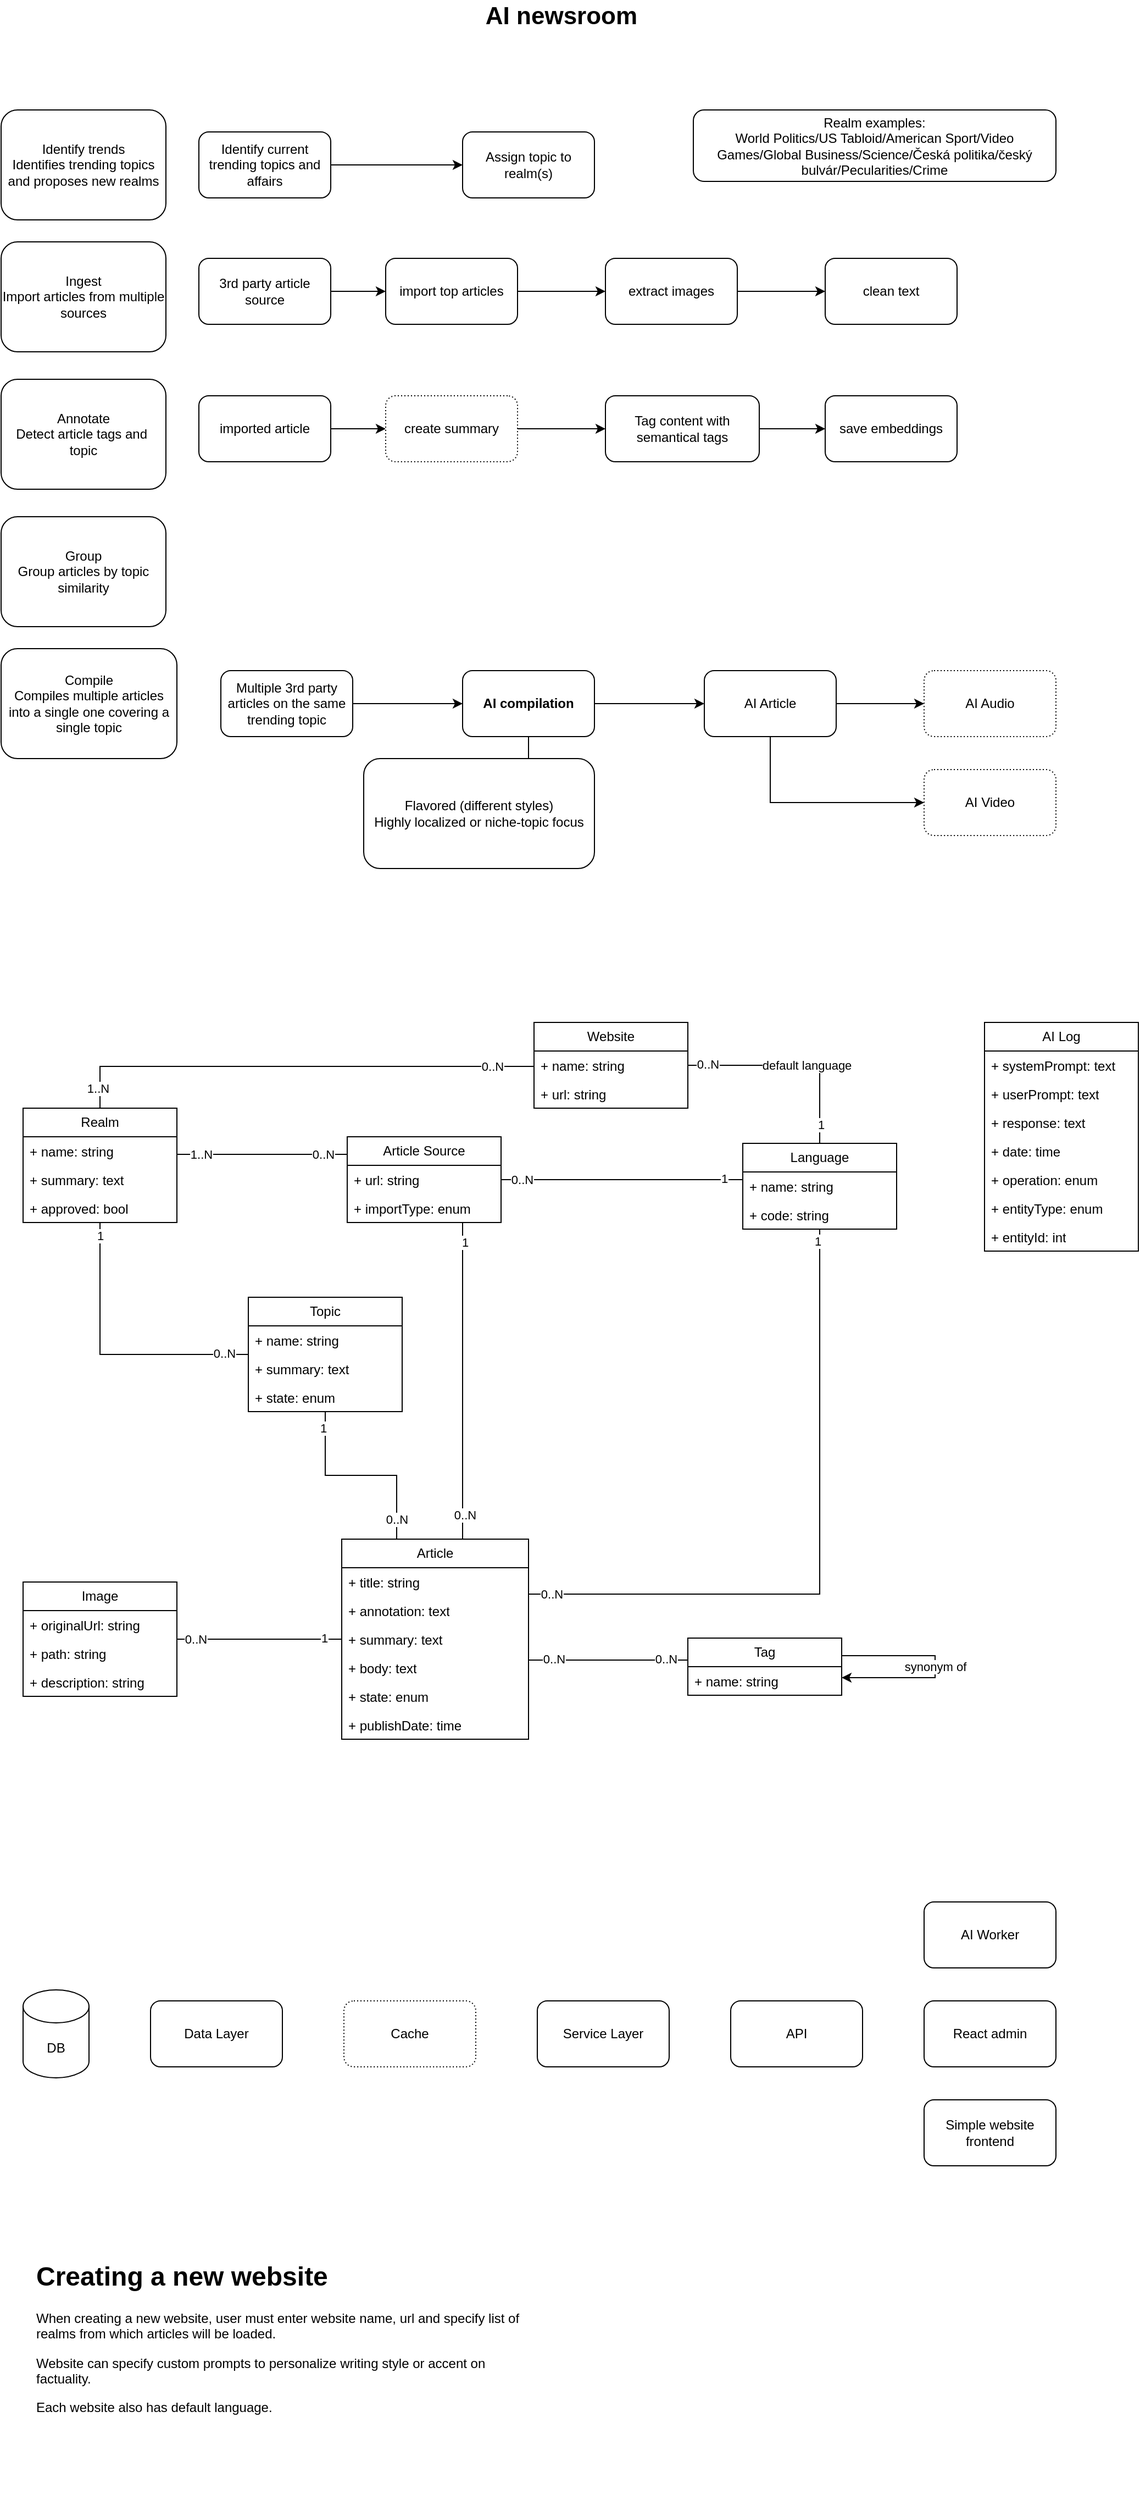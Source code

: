 <mxfile version="28.0.6">
  <diagram name="Page-1" id="2f0_UIn1QX5p4JlgjNAr">
    <mxGraphModel dx="1068" dy="619" grid="1" gridSize="10" guides="1" tooltips="1" connect="1" arrows="1" fold="1" page="1" pageScale="1" pageWidth="1100" pageHeight="850" math="0" shadow="0">
      <root>
        <mxCell id="0" />
        <mxCell id="1" parent="0" />
        <mxCell id="9vFJiuCCPZ5ZFo6hukGw-6" value="" style="edgeStyle=orthogonalEdgeStyle;rounded=0;orthogonalLoop=1;jettySize=auto;html=1;" parent="1" source="_1Ch5Hdbkco9YCcDuAIu-21" target="9vFJiuCCPZ5ZFo6hukGw-5" edge="1">
          <mxGeometry relative="1" as="geometry">
            <mxPoint x="360" y="670" as="sourcePoint" />
          </mxGeometry>
        </mxCell>
        <mxCell id="9vFJiuCCPZ5ZFo6hukGw-8" value="" style="edgeStyle=orthogonalEdgeStyle;rounded=0;orthogonalLoop=1;jettySize=auto;html=1;" parent="1" source="9vFJiuCCPZ5ZFo6hukGw-5" target="9vFJiuCCPZ5ZFo6hukGw-7" edge="1">
          <mxGeometry relative="1" as="geometry" />
        </mxCell>
        <mxCell id="jjYnuseNqR3K3UAZzciC-93" value="" style="edgeStyle=orthogonalEdgeStyle;rounded=0;orthogonalLoop=1;jettySize=auto;html=1;endArrow=none;endFill=0;" parent="1" source="9vFJiuCCPZ5ZFo6hukGw-5" target="jjYnuseNqR3K3UAZzciC-92" edge="1">
          <mxGeometry relative="1" as="geometry" />
        </mxCell>
        <mxCell id="9vFJiuCCPZ5ZFo6hukGw-5" value="AI compilation" style="whiteSpace=wrap;html=1;rounded=1;fontStyle=1" parent="1" vertex="1">
          <mxGeometry x="460" y="640" width="120" height="60" as="geometry" />
        </mxCell>
        <mxCell id="_1Ch5Hdbkco9YCcDuAIu-29" value="" style="edgeStyle=orthogonalEdgeStyle;rounded=0;orthogonalLoop=1;jettySize=auto;html=1;" parent="1" source="9vFJiuCCPZ5ZFo6hukGw-7" target="_1Ch5Hdbkco9YCcDuAIu-28" edge="1">
          <mxGeometry relative="1" as="geometry" />
        </mxCell>
        <mxCell id="jjYnuseNqR3K3UAZzciC-74" style="edgeStyle=orthogonalEdgeStyle;rounded=0;orthogonalLoop=1;jettySize=auto;html=1;" parent="1" source="9vFJiuCCPZ5ZFo6hukGw-7" target="jjYnuseNqR3K3UAZzciC-73" edge="1">
          <mxGeometry relative="1" as="geometry">
            <Array as="points">
              <mxPoint x="740" y="760" />
            </Array>
          </mxGeometry>
        </mxCell>
        <mxCell id="9vFJiuCCPZ5ZFo6hukGw-7" value="AI Article" style="whiteSpace=wrap;html=1;rounded=1;" parent="1" vertex="1">
          <mxGeometry x="680" y="640" width="120" height="60" as="geometry" />
        </mxCell>
        <mxCell id="_1Ch5Hdbkco9YCcDuAIu-2" value="" style="edgeStyle=orthogonalEdgeStyle;rounded=0;orthogonalLoop=1;jettySize=auto;html=1;" parent="1" source="fIE31c6hWo1CscnfOw33-9" target="_1Ch5Hdbkco9YCcDuAIu-1" edge="1">
          <mxGeometry relative="1" as="geometry" />
        </mxCell>
        <mxCell id="fIE31c6hWo1CscnfOw33-9" value="Identify current trending topics and affairs" style="rounded=1;whiteSpace=wrap;html=1;" parent="1" vertex="1">
          <mxGeometry x="220" y="150" width="120" height="60" as="geometry" />
        </mxCell>
        <mxCell id="_1Ch5Hdbkco9YCcDuAIu-1" value="Assign topic to realm(s)" style="rounded=1;whiteSpace=wrap;html=1;" parent="1" vertex="1">
          <mxGeometry x="460" y="150" width="120" height="60" as="geometry" />
        </mxCell>
        <mxCell id="_1Ch5Hdbkco9YCcDuAIu-3" value="Identify trends&lt;div&gt;Identifies trending topics and proposes new realms&lt;/div&gt;" style="rounded=1;whiteSpace=wrap;html=1;" parent="1" vertex="1">
          <mxGeometry x="40" y="130" width="150" height="100" as="geometry" />
        </mxCell>
        <mxCell id="_1Ch5Hdbkco9YCcDuAIu-9" value="Compile&lt;div&gt;Compiles multiple articles into a single one covering a single topic&lt;/div&gt;" style="rounded=1;whiteSpace=wrap;html=1;" parent="1" vertex="1">
          <mxGeometry x="40" y="620" width="160" height="100" as="geometry" />
        </mxCell>
        <mxCell id="_1Ch5Hdbkco9YCcDuAIu-10" value="Ingest&lt;br&gt;&lt;div&gt;Import articles from multiple sources&lt;/div&gt;" style="rounded=1;whiteSpace=wrap;html=1;" parent="1" vertex="1">
          <mxGeometry x="40" y="250" width="150" height="100" as="geometry" />
        </mxCell>
        <mxCell id="_1Ch5Hdbkco9YCcDuAIu-23" value="" style="edgeStyle=orthogonalEdgeStyle;rounded=0;orthogonalLoop=1;jettySize=auto;html=1;" parent="1" source="_1Ch5Hdbkco9YCcDuAIu-13" target="_1Ch5Hdbkco9YCcDuAIu-22" edge="1">
          <mxGeometry relative="1" as="geometry" />
        </mxCell>
        <mxCell id="_1Ch5Hdbkco9YCcDuAIu-13" value="3rd party article source" style="rounded=1;whiteSpace=wrap;html=1;flipH=1;" parent="1" vertex="1">
          <mxGeometry x="220" y="265" width="120" height="60" as="geometry" />
        </mxCell>
        <mxCell id="_1Ch5Hdbkco9YCcDuAIu-20" value="&lt;div&gt;Realm examples:&lt;/div&gt;World Politics/US Tabloid/American Sport/Video Games/Global Business/Science/Česká politika/český bulvár/Pecularities/Crime" style="rounded=1;whiteSpace=wrap;html=1;" parent="1" vertex="1">
          <mxGeometry x="670" y="130" width="330" height="65" as="geometry" />
        </mxCell>
        <mxCell id="_1Ch5Hdbkco9YCcDuAIu-21" value="Multiple 3rd party articles on the same trending topic" style="rounded=1;whiteSpace=wrap;html=1;" parent="1" vertex="1">
          <mxGeometry x="240" y="640" width="120" height="60" as="geometry" />
        </mxCell>
        <mxCell id="jjYnuseNqR3K3UAZzciC-83" value="" style="edgeStyle=orthogonalEdgeStyle;rounded=0;orthogonalLoop=1;jettySize=auto;html=1;" parent="1" source="_1Ch5Hdbkco9YCcDuAIu-22" target="jjYnuseNqR3K3UAZzciC-82" edge="1">
          <mxGeometry relative="1" as="geometry" />
        </mxCell>
        <mxCell id="_1Ch5Hdbkco9YCcDuAIu-22" value="import top articles" style="rounded=1;whiteSpace=wrap;html=1;flipH=1;" parent="1" vertex="1">
          <mxGeometry x="390" y="265" width="120" height="60" as="geometry" />
        </mxCell>
        <mxCell id="_1Ch5Hdbkco9YCcDuAIu-28" value="AI Audio" style="whiteSpace=wrap;html=1;rounded=1;dashed=1;dashPattern=1 2;" parent="1" vertex="1">
          <mxGeometry x="880" y="640" width="120" height="60" as="geometry" />
        </mxCell>
        <mxCell id="s1_NxwoBrpegGPB-QbzP-15" value="AI newsroom" style="text;html=1;align=center;verticalAlign=middle;whiteSpace=wrap;rounded=0;fontFamily=Helvetica;fontSize=22;fontColor=default;labelBackgroundColor=default;fontStyle=1" parent="1" vertex="1">
          <mxGeometry x="380" y="30" width="340" height="30" as="geometry" />
        </mxCell>
        <mxCell id="ciIE_CoD7rSya75Oq5se-2" style="edgeStyle=orthogonalEdgeStyle;rounded=0;orthogonalLoop=1;jettySize=auto;html=1;" edge="1" parent="1" source="s1_NxwoBrpegGPB-QbzP-16" target="jjYnuseNqR3K3UAZzciC-59">
          <mxGeometry relative="1" as="geometry" />
        </mxCell>
        <mxCell id="s1_NxwoBrpegGPB-QbzP-16" value="&lt;div&gt;Tag content with semantical tags&lt;/div&gt;" style="rounded=1;whiteSpace=wrap;html=1;" parent="1" vertex="1">
          <mxGeometry x="590" y="390" width="140" height="60" as="geometry" />
        </mxCell>
        <mxCell id="s2s7f9IMEK1w8N7TYZo1-18" style="edgeStyle=orthogonalEdgeStyle;shape=connector;rounded=0;orthogonalLoop=1;jettySize=auto;html=1;strokeColor=default;align=center;verticalAlign=middle;fontFamily=Helvetica;fontSize=11;fontColor=default;labelBackgroundColor=default;endArrow=none;endFill=0;" parent="1" source="jjYnuseNqR3K3UAZzciC-6" target="jjYnuseNqR3K3UAZzciC-22" edge="1">
          <mxGeometry relative="1" as="geometry" />
        </mxCell>
        <mxCell id="s2s7f9IMEK1w8N7TYZo1-20" value="0..N" style="edgeLabel;html=1;align=center;verticalAlign=middle;resizable=0;points=[];fontFamily=Helvetica;fontSize=11;fontColor=default;labelBackgroundColor=default;" parent="s2s7f9IMEK1w8N7TYZo1-18" vertex="1" connectable="0">
          <mxGeometry x="-0.828" y="-1" relative="1" as="geometry">
            <mxPoint as="offset" />
          </mxGeometry>
        </mxCell>
        <mxCell id="s2s7f9IMEK1w8N7TYZo1-23" value="1" style="edgeLabel;html=1;align=center;verticalAlign=middle;resizable=0;points=[];fontFamily=Helvetica;fontSize=11;fontColor=default;labelBackgroundColor=default;" parent="s2s7f9IMEK1w8N7TYZo1-18" vertex="1" connectable="0">
          <mxGeometry x="0.906" relative="1" as="geometry">
            <mxPoint as="offset" />
          </mxGeometry>
        </mxCell>
        <mxCell id="jjYnuseNqR3K3UAZzciC-6" value="Topic" style="swimlane;fontStyle=0;childLayout=stackLayout;horizontal=1;startSize=26;fillColor=none;horizontalStack=0;resizeParent=1;resizeParentMax=0;resizeLast=0;collapsible=1;marginBottom=0;whiteSpace=wrap;html=1;" parent="1" vertex="1">
          <mxGeometry x="265" y="1210" width="140" height="104" as="geometry" />
        </mxCell>
        <mxCell id="jjYnuseNqR3K3UAZzciC-7" value="+ name: string" style="text;strokeColor=none;fillColor=none;align=left;verticalAlign=top;spacingLeft=4;spacingRight=4;overflow=hidden;rotatable=0;points=[[0,0.5],[1,0.5]];portConstraint=eastwest;whiteSpace=wrap;html=1;" parent="jjYnuseNqR3K3UAZzciC-6" vertex="1">
          <mxGeometry y="26" width="140" height="26" as="geometry" />
        </mxCell>
        <mxCell id="jjYnuseNqR3K3UAZzciC-8" value="+ summary: text" style="text;strokeColor=none;fillColor=none;align=left;verticalAlign=top;spacingLeft=4;spacingRight=4;overflow=hidden;rotatable=0;points=[[0,0.5],[1,0.5]];portConstraint=eastwest;whiteSpace=wrap;html=1;" parent="jjYnuseNqR3K3UAZzciC-6" vertex="1">
          <mxGeometry y="52" width="140" height="26" as="geometry" />
        </mxCell>
        <mxCell id="jjYnuseNqR3K3UAZzciC-68" value="+ state: enum" style="text;strokeColor=none;fillColor=none;align=left;verticalAlign=top;spacingLeft=4;spacingRight=4;overflow=hidden;rotatable=0;points=[[0,0.5],[1,0.5]];portConstraint=eastwest;whiteSpace=wrap;html=1;" parent="jjYnuseNqR3K3UAZzciC-6" vertex="1">
          <mxGeometry y="78" width="140" height="26" as="geometry" />
        </mxCell>
        <mxCell id="jjYnuseNqR3K3UAZzciC-43" style="edgeStyle=orthogonalEdgeStyle;rounded=0;orthogonalLoop=1;jettySize=auto;html=1;endArrow=none;endFill=0;" parent="1" source="jjYnuseNqR3K3UAZzciC-10" target="jjYnuseNqR3K3UAZzciC-22" edge="1">
          <mxGeometry relative="1" as="geometry">
            <mxPoint x="487" y="1180" as="sourcePoint" />
            <mxPoint x="282" y="1185" as="targetPoint" />
            <Array as="points">
              <mxPoint x="255" y="1080" />
              <mxPoint x="255" y="1080" />
            </Array>
          </mxGeometry>
        </mxCell>
        <mxCell id="jjYnuseNqR3K3UAZzciC-44" value="1..N" style="edgeLabel;html=1;align=center;verticalAlign=middle;resizable=0;points=[];" parent="jjYnuseNqR3K3UAZzciC-43" vertex="1" connectable="0">
          <mxGeometry x="0.719" y="1" relative="1" as="geometry">
            <mxPoint y="-1" as="offset" />
          </mxGeometry>
        </mxCell>
        <mxCell id="s2s7f9IMEK1w8N7TYZo1-14" value="0..N" style="edgeLabel;html=1;align=center;verticalAlign=middle;resizable=0;points=[];fontFamily=Helvetica;fontSize=11;fontColor=default;labelBackgroundColor=default;" parent="jjYnuseNqR3K3UAZzciC-43" vertex="1" connectable="0">
          <mxGeometry x="-0.716" relative="1" as="geometry">
            <mxPoint as="offset" />
          </mxGeometry>
        </mxCell>
        <mxCell id="s2s7f9IMEK1w8N7TYZo1-25" style="edgeStyle=orthogonalEdgeStyle;shape=connector;rounded=0;orthogonalLoop=1;jettySize=auto;html=1;strokeColor=default;align=center;verticalAlign=middle;fontFamily=Helvetica;fontSize=11;fontColor=default;labelBackgroundColor=default;endArrow=none;endFill=0;" parent="1" source="jjYnuseNqR3K3UAZzciC-10" target="jjYnuseNqR3K3UAZzciC-14" edge="1">
          <mxGeometry relative="1" as="geometry">
            <Array as="points">
              <mxPoint x="675" y="1103" />
              <mxPoint x="675" y="1103" />
            </Array>
          </mxGeometry>
        </mxCell>
        <mxCell id="s2s7f9IMEK1w8N7TYZo1-26" value="0..N" style="edgeLabel;html=1;align=center;verticalAlign=middle;resizable=0;points=[];fontFamily=Helvetica;fontSize=11;fontColor=default;labelBackgroundColor=default;" parent="s2s7f9IMEK1w8N7TYZo1-25" vertex="1" connectable="0">
          <mxGeometry x="-0.832" relative="1" as="geometry">
            <mxPoint as="offset" />
          </mxGeometry>
        </mxCell>
        <mxCell id="s2s7f9IMEK1w8N7TYZo1-27" value="1" style="edgeLabel;html=1;align=center;verticalAlign=middle;resizable=0;points=[];fontFamily=Helvetica;fontSize=11;fontColor=default;labelBackgroundColor=default;" parent="s2s7f9IMEK1w8N7TYZo1-25" vertex="1" connectable="0">
          <mxGeometry x="0.841" y="3" relative="1" as="geometry">
            <mxPoint y="2" as="offset" />
          </mxGeometry>
        </mxCell>
        <mxCell id="jjYnuseNqR3K3UAZzciC-10" value="Article Source" style="swimlane;fontStyle=0;childLayout=stackLayout;horizontal=1;startSize=26;fillColor=none;horizontalStack=0;resizeParent=1;resizeParentMax=0;resizeLast=0;collapsible=1;marginBottom=0;whiteSpace=wrap;html=1;" parent="1" vertex="1">
          <mxGeometry x="355" y="1064" width="140" height="78" as="geometry" />
        </mxCell>
        <mxCell id="jjYnuseNqR3K3UAZzciC-11" value="+ url: string" style="text;strokeColor=none;fillColor=none;align=left;verticalAlign=top;spacingLeft=4;spacingRight=4;overflow=hidden;rotatable=0;points=[[0,0.5],[1,0.5]];portConstraint=eastwest;whiteSpace=wrap;html=1;" parent="jjYnuseNqR3K3UAZzciC-10" vertex="1">
          <mxGeometry y="26" width="140" height="26" as="geometry" />
        </mxCell>
        <mxCell id="jjYnuseNqR3K3UAZzciC-12" value="+ importType: enum" style="text;strokeColor=none;fillColor=none;align=left;verticalAlign=top;spacingLeft=4;spacingRight=4;overflow=hidden;rotatable=0;points=[[0,0.5],[1,0.5]];portConstraint=eastwest;whiteSpace=wrap;html=1;" parent="jjYnuseNqR3K3UAZzciC-10" vertex="1">
          <mxGeometry y="52" width="140" height="26" as="geometry" />
        </mxCell>
        <mxCell id="jjYnuseNqR3K3UAZzciC-14" value="Language" style="swimlane;fontStyle=0;childLayout=stackLayout;horizontal=1;startSize=26;fillColor=none;horizontalStack=0;resizeParent=1;resizeParentMax=0;resizeLast=0;collapsible=1;marginBottom=0;whiteSpace=wrap;html=1;" parent="1" vertex="1">
          <mxGeometry x="715" y="1070" width="140" height="78" as="geometry" />
        </mxCell>
        <mxCell id="jjYnuseNqR3K3UAZzciC-15" value="+ name: string" style="text;strokeColor=none;fillColor=none;align=left;verticalAlign=top;spacingLeft=4;spacingRight=4;overflow=hidden;rotatable=0;points=[[0,0.5],[1,0.5]];portConstraint=eastwest;whiteSpace=wrap;html=1;" parent="jjYnuseNqR3K3UAZzciC-14" vertex="1">
          <mxGeometry y="26" width="140" height="26" as="geometry" />
        </mxCell>
        <mxCell id="3_nOLkv7CPVGNrmWfh7A-4" value="+ code: string" style="text;strokeColor=none;fillColor=none;align=left;verticalAlign=top;spacingLeft=4;spacingRight=4;overflow=hidden;rotatable=0;points=[[0,0.5],[1,0.5]];portConstraint=eastwest;whiteSpace=wrap;html=1;" parent="jjYnuseNqR3K3UAZzciC-14" vertex="1">
          <mxGeometry y="52" width="140" height="26" as="geometry" />
        </mxCell>
        <mxCell id="jjYnuseNqR3K3UAZzciC-35" style="edgeStyle=orthogonalEdgeStyle;rounded=0;orthogonalLoop=1;jettySize=auto;html=1;endArrow=none;endFill=0;" parent="1" source="jjYnuseNqR3K3UAZzciC-18" target="jjYnuseNqR3K3UAZzciC-14" edge="1">
          <mxGeometry relative="1" as="geometry">
            <Array as="points">
              <mxPoint x="785" y="1480" />
            </Array>
          </mxGeometry>
        </mxCell>
        <mxCell id="s2s7f9IMEK1w8N7TYZo1-21" value="1" style="edgeLabel;html=1;align=center;verticalAlign=middle;resizable=0;points=[];fontFamily=Helvetica;fontSize=11;fontColor=default;labelBackgroundColor=default;" parent="jjYnuseNqR3K3UAZzciC-35" vertex="1" connectable="0">
          <mxGeometry x="0.965" y="2" relative="1" as="geometry">
            <mxPoint as="offset" />
          </mxGeometry>
        </mxCell>
        <mxCell id="s2s7f9IMEK1w8N7TYZo1-22" value="0..N" style="edgeLabel;html=1;align=center;verticalAlign=middle;resizable=0;points=[];fontFamily=Helvetica;fontSize=11;fontColor=default;labelBackgroundColor=default;" parent="jjYnuseNqR3K3UAZzciC-35" vertex="1" connectable="0">
          <mxGeometry x="-0.951" relative="1" as="geometry">
            <mxPoint x="6" as="offset" />
          </mxGeometry>
        </mxCell>
        <mxCell id="jjYnuseNqR3K3UAZzciC-45" style="edgeStyle=orthogonalEdgeStyle;rounded=0;orthogonalLoop=1;jettySize=auto;html=1;endArrow=none;endFill=0;" parent="1" source="jjYnuseNqR3K3UAZzciC-18" target="jjYnuseNqR3K3UAZzciC-6" edge="1">
          <mxGeometry relative="1" as="geometry">
            <Array as="points">
              <mxPoint x="400" y="1372" />
              <mxPoint x="335" y="1372" />
            </Array>
          </mxGeometry>
        </mxCell>
        <mxCell id="jjYnuseNqR3K3UAZzciC-53" value="1" style="edgeLabel;html=1;align=center;verticalAlign=middle;resizable=0;points=[];" parent="jjYnuseNqR3K3UAZzciC-45" vertex="1" connectable="0">
          <mxGeometry x="0.798" y="-1" relative="1" as="geometry">
            <mxPoint x="-3" y="-4" as="offset" />
          </mxGeometry>
        </mxCell>
        <mxCell id="s2s7f9IMEK1w8N7TYZo1-24" value="0..N" style="edgeLabel;html=1;align=center;verticalAlign=middle;resizable=0;points=[];fontFamily=Helvetica;fontSize=11;fontColor=default;labelBackgroundColor=default;" parent="jjYnuseNqR3K3UAZzciC-45" vertex="1" connectable="0">
          <mxGeometry x="-0.793" relative="1" as="geometry">
            <mxPoint as="offset" />
          </mxGeometry>
        </mxCell>
        <mxCell id="s2s7f9IMEK1w8N7TYZo1-31" style="edgeStyle=orthogonalEdgeStyle;shape=connector;rounded=0;orthogonalLoop=1;jettySize=auto;html=1;strokeColor=default;align=center;verticalAlign=middle;fontFamily=Helvetica;fontSize=11;fontColor=default;labelBackgroundColor=default;endArrow=none;endFill=0;" parent="1" source="jjYnuseNqR3K3UAZzciC-18" target="jjYnuseNqR3K3UAZzciC-10" edge="1">
          <mxGeometry relative="1" as="geometry">
            <Array as="points">
              <mxPoint x="460" y="1360" />
              <mxPoint x="460" y="1360" />
            </Array>
          </mxGeometry>
        </mxCell>
        <mxCell id="s2s7f9IMEK1w8N7TYZo1-32" value="1" style="edgeLabel;html=1;align=center;verticalAlign=middle;resizable=0;points=[];fontFamily=Helvetica;fontSize=11;fontColor=default;labelBackgroundColor=default;" parent="s2s7f9IMEK1w8N7TYZo1-31" vertex="1" connectable="0">
          <mxGeometry x="0.875" y="-2" relative="1" as="geometry">
            <mxPoint as="offset" />
          </mxGeometry>
        </mxCell>
        <mxCell id="s2s7f9IMEK1w8N7TYZo1-33" value="0..N" style="edgeLabel;html=1;align=center;verticalAlign=middle;resizable=0;points=[];fontFamily=Helvetica;fontSize=11;fontColor=default;labelBackgroundColor=default;" parent="s2s7f9IMEK1w8N7TYZo1-31" vertex="1" connectable="0">
          <mxGeometry x="-0.847" y="-2" relative="1" as="geometry">
            <mxPoint as="offset" />
          </mxGeometry>
        </mxCell>
        <mxCell id="jjYnuseNqR3K3UAZzciC-18" value="Article" style="swimlane;fontStyle=0;childLayout=stackLayout;horizontal=1;startSize=26;fillColor=none;horizontalStack=0;resizeParent=1;resizeParentMax=0;resizeLast=0;collapsible=1;marginBottom=0;whiteSpace=wrap;html=1;" parent="1" vertex="1">
          <mxGeometry x="350" y="1430" width="170" height="182" as="geometry" />
        </mxCell>
        <mxCell id="jjYnuseNqR3K3UAZzciC-19" value="+ title: string" style="text;strokeColor=none;fillColor=none;align=left;verticalAlign=top;spacingLeft=4;spacingRight=4;overflow=hidden;rotatable=0;points=[[0,0.5],[1,0.5]];portConstraint=eastwest;whiteSpace=wrap;html=1;" parent="jjYnuseNqR3K3UAZzciC-18" vertex="1">
          <mxGeometry y="26" width="170" height="26" as="geometry" />
        </mxCell>
        <mxCell id="jjYnuseNqR3K3UAZzciC-20" value="+ annotation: text" style="text;strokeColor=none;fillColor=none;align=left;verticalAlign=top;spacingLeft=4;spacingRight=4;overflow=hidden;rotatable=0;points=[[0,0.5],[1,0.5]];portConstraint=eastwest;whiteSpace=wrap;html=1;" parent="jjYnuseNqR3K3UAZzciC-18" vertex="1">
          <mxGeometry y="52" width="170" height="26" as="geometry" />
        </mxCell>
        <mxCell id="jjYnuseNqR3K3UAZzciC-21" value="+ summary: text" style="text;strokeColor=none;fillColor=none;align=left;verticalAlign=top;spacingLeft=4;spacingRight=4;overflow=hidden;rotatable=0;points=[[0,0.5],[1,0.5]];portConstraint=eastwest;whiteSpace=wrap;html=1;" parent="jjYnuseNqR3K3UAZzciC-18" vertex="1">
          <mxGeometry y="78" width="170" height="26" as="geometry" />
        </mxCell>
        <mxCell id="jjYnuseNqR3K3UAZzciC-36" value="+ body: text" style="text;strokeColor=none;fillColor=none;align=left;verticalAlign=top;spacingLeft=4;spacingRight=4;overflow=hidden;rotatable=0;points=[[0,0.5],[1,0.5]];portConstraint=eastwest;whiteSpace=wrap;html=1;" parent="jjYnuseNqR3K3UAZzciC-18" vertex="1">
          <mxGeometry y="104" width="170" height="26" as="geometry" />
        </mxCell>
        <mxCell id="jjYnuseNqR3K3UAZzciC-54" value="+ state: enum" style="text;strokeColor=none;fillColor=none;align=left;verticalAlign=top;spacingLeft=4;spacingRight=4;overflow=hidden;rotatable=0;points=[[0,0.5],[1,0.5]];portConstraint=eastwest;whiteSpace=wrap;html=1;" parent="jjYnuseNqR3K3UAZzciC-18" vertex="1">
          <mxGeometry y="130" width="170" height="26" as="geometry" />
        </mxCell>
        <mxCell id="s2s7f9IMEK1w8N7TYZo1-13" value="+ publishDate: time" style="text;strokeColor=none;fillColor=none;align=left;verticalAlign=top;spacingLeft=4;spacingRight=4;overflow=hidden;rotatable=0;points=[[0,0.5],[1,0.5]];portConstraint=eastwest;whiteSpace=wrap;html=1;" parent="jjYnuseNqR3K3UAZzciC-18" vertex="1">
          <mxGeometry y="156" width="170" height="26" as="geometry" />
        </mxCell>
        <mxCell id="s2s7f9IMEK1w8N7TYZo1-6" style="edgeStyle=orthogonalEdgeStyle;rounded=0;orthogonalLoop=1;jettySize=auto;html=1;endArrow=none;endFill=0;" parent="1" source="jjYnuseNqR3K3UAZzciC-22" target="s2s7f9IMEK1w8N7TYZo1-1" edge="1">
          <mxGeometry relative="1" as="geometry">
            <Array as="points">
              <mxPoint x="130" y="1000" />
            </Array>
          </mxGeometry>
        </mxCell>
        <mxCell id="s2s7f9IMEK1w8N7TYZo1-7" value="0..N" style="edgeLabel;html=1;align=center;verticalAlign=middle;resizable=0;points=[];fontFamily=Helvetica;fontSize=11;fontColor=default;labelBackgroundColor=default;" parent="s2s7f9IMEK1w8N7TYZo1-6" vertex="1" connectable="0">
          <mxGeometry x="0.823" relative="1" as="geometry">
            <mxPoint as="offset" />
          </mxGeometry>
        </mxCell>
        <mxCell id="s2s7f9IMEK1w8N7TYZo1-8" value="1..N" style="edgeLabel;html=1;align=center;verticalAlign=middle;resizable=0;points=[];fontFamily=Helvetica;fontSize=11;fontColor=default;labelBackgroundColor=default;" parent="s2s7f9IMEK1w8N7TYZo1-6" vertex="1" connectable="0">
          <mxGeometry x="-0.872" y="2" relative="1" as="geometry">
            <mxPoint y="9" as="offset" />
          </mxGeometry>
        </mxCell>
        <mxCell id="jjYnuseNqR3K3UAZzciC-22" value="Realm" style="swimlane;fontStyle=0;childLayout=stackLayout;horizontal=1;startSize=26;fillColor=none;horizontalStack=0;resizeParent=1;resizeParentMax=0;resizeLast=0;collapsible=1;marginBottom=0;whiteSpace=wrap;html=1;" parent="1" vertex="1">
          <mxGeometry x="60" y="1038" width="140" height="104" as="geometry" />
        </mxCell>
        <mxCell id="jjYnuseNqR3K3UAZzciC-25" value="+ name: string" style="text;strokeColor=none;fillColor=none;align=left;verticalAlign=top;spacingLeft=4;spacingRight=4;overflow=hidden;rotatable=0;points=[[0,0.5],[1,0.5]];portConstraint=eastwest;whiteSpace=wrap;html=1;" parent="jjYnuseNqR3K3UAZzciC-22" vertex="1">
          <mxGeometry y="26" width="140" height="26" as="geometry" />
        </mxCell>
        <mxCell id="jjYnuseNqR3K3UAZzciC-49" value="+ summary: text" style="text;strokeColor=none;fillColor=none;align=left;verticalAlign=top;spacingLeft=4;spacingRight=4;overflow=hidden;rotatable=0;points=[[0,0.5],[1,0.5]];portConstraint=eastwest;whiteSpace=wrap;html=1;" parent="jjYnuseNqR3K3UAZzciC-22" vertex="1">
          <mxGeometry y="52" width="140" height="26" as="geometry" />
        </mxCell>
        <mxCell id="s2s7f9IMEK1w8N7TYZo1-15" value="+ approved: bool" style="text;strokeColor=none;fillColor=none;align=left;verticalAlign=top;spacingLeft=4;spacingRight=4;overflow=hidden;rotatable=0;points=[[0,0.5],[1,0.5]];portConstraint=eastwest;whiteSpace=wrap;html=1;" parent="jjYnuseNqR3K3UAZzciC-22" vertex="1">
          <mxGeometry y="78" width="140" height="26" as="geometry" />
        </mxCell>
        <mxCell id="jjYnuseNqR3K3UAZzciC-34" style="edgeStyle=orthogonalEdgeStyle;rounded=0;orthogonalLoop=1;jettySize=auto;html=1;endArrow=none;endFill=0;" parent="1" source="jjYnuseNqR3K3UAZzciC-30" target="jjYnuseNqR3K3UAZzciC-18" edge="1">
          <mxGeometry relative="1" as="geometry" />
        </mxCell>
        <mxCell id="s2s7f9IMEK1w8N7TYZo1-28" value="1" style="edgeLabel;html=1;align=center;verticalAlign=middle;resizable=0;points=[];fontFamily=Helvetica;fontSize=11;fontColor=default;labelBackgroundColor=default;" parent="jjYnuseNqR3K3UAZzciC-34" vertex="1" connectable="0">
          <mxGeometry x="0.787" y="1" relative="1" as="geometry">
            <mxPoint as="offset" />
          </mxGeometry>
        </mxCell>
        <mxCell id="s2s7f9IMEK1w8N7TYZo1-29" value="0..N" style="edgeLabel;html=1;align=center;verticalAlign=middle;resizable=0;points=[];fontFamily=Helvetica;fontSize=11;fontColor=default;labelBackgroundColor=default;" parent="jjYnuseNqR3K3UAZzciC-34" vertex="1" connectable="0">
          <mxGeometry x="-0.773" y="-1" relative="1" as="geometry">
            <mxPoint y="-1" as="offset" />
          </mxGeometry>
        </mxCell>
        <mxCell id="jjYnuseNqR3K3UAZzciC-30" value="Image" style="swimlane;fontStyle=0;childLayout=stackLayout;horizontal=1;startSize=26;fillColor=none;horizontalStack=0;resizeParent=1;resizeParentMax=0;resizeLast=0;collapsible=1;marginBottom=0;whiteSpace=wrap;html=1;" parent="1" vertex="1">
          <mxGeometry x="60" y="1469" width="140" height="104" as="geometry" />
        </mxCell>
        <mxCell id="jjYnuseNqR3K3UAZzciC-31" value="+ originalUrl: string" style="text;strokeColor=none;fillColor=none;align=left;verticalAlign=top;spacingLeft=4;spacingRight=4;overflow=hidden;rotatable=0;points=[[0,0.5],[1,0.5]];portConstraint=eastwest;whiteSpace=wrap;html=1;" parent="jjYnuseNqR3K3UAZzciC-30" vertex="1">
          <mxGeometry y="26" width="140" height="26" as="geometry" />
        </mxCell>
        <mxCell id="jjYnuseNqR3K3UAZzciC-32" value="+ path: string" style="text;strokeColor=none;fillColor=none;align=left;verticalAlign=top;spacingLeft=4;spacingRight=4;overflow=hidden;rotatable=0;points=[[0,0.5],[1,0.5]];portConstraint=eastwest;whiteSpace=wrap;html=1;" parent="jjYnuseNqR3K3UAZzciC-30" vertex="1">
          <mxGeometry y="52" width="140" height="26" as="geometry" />
        </mxCell>
        <mxCell id="jjYnuseNqR3K3UAZzciC-33" value="+ description: string" style="text;strokeColor=none;fillColor=none;align=left;verticalAlign=top;spacingLeft=4;spacingRight=4;overflow=hidden;rotatable=0;points=[[0,0.5],[1,0.5]];portConstraint=eastwest;whiteSpace=wrap;html=1;" parent="jjYnuseNqR3K3UAZzciC-30" vertex="1">
          <mxGeometry y="78" width="140" height="26" as="geometry" />
        </mxCell>
        <mxCell id="jjYnuseNqR3K3UAZzciC-55" value="Annotate&lt;br&gt;&lt;div&gt;Detect article tags and&amp;nbsp; topic&lt;/div&gt;" style="rounded=1;whiteSpace=wrap;html=1;" parent="1" vertex="1">
          <mxGeometry x="40" y="375" width="150" height="100" as="geometry" />
        </mxCell>
        <mxCell id="jjYnuseNqR3K3UAZzciC-56" value="" style="edgeStyle=orthogonalEdgeStyle;rounded=0;orthogonalLoop=1;jettySize=auto;html=1;" parent="1" source="jjYnuseNqR3K3UAZzciC-57" target="jjYnuseNqR3K3UAZzciC-80" edge="1">
          <mxGeometry relative="1" as="geometry">
            <mxPoint x="420" y="420" as="targetPoint" />
          </mxGeometry>
        </mxCell>
        <mxCell id="jjYnuseNqR3K3UAZzciC-57" value="imported article" style="rounded=1;whiteSpace=wrap;html=1;flipH=1;" parent="1" vertex="1">
          <mxGeometry x="220" y="390" width="120" height="60" as="geometry" />
        </mxCell>
        <mxCell id="jjYnuseNqR3K3UAZzciC-59" value="save embeddings" style="rounded=1;whiteSpace=wrap;html=1;flipH=1;" parent="1" vertex="1">
          <mxGeometry x="790" y="390" width="120" height="60" as="geometry" />
        </mxCell>
        <mxCell id="jjYnuseNqR3K3UAZzciC-61" value="AI Log" style="swimlane;fontStyle=0;childLayout=stackLayout;horizontal=1;startSize=26;fillColor=none;horizontalStack=0;resizeParent=1;resizeParentMax=0;resizeLast=0;collapsible=1;marginBottom=0;whiteSpace=wrap;html=1;" parent="1" vertex="1">
          <mxGeometry x="935" y="960" width="140" height="208" as="geometry" />
        </mxCell>
        <mxCell id="jjYnuseNqR3K3UAZzciC-62" value="+ systemPrompt: text" style="text;strokeColor=none;fillColor=none;align=left;verticalAlign=top;spacingLeft=4;spacingRight=4;overflow=hidden;rotatable=0;points=[[0,0.5],[1,0.5]];portConstraint=eastwest;whiteSpace=wrap;html=1;" parent="jjYnuseNqR3K3UAZzciC-61" vertex="1">
          <mxGeometry y="26" width="140" height="26" as="geometry" />
        </mxCell>
        <mxCell id="jjYnuseNqR3K3UAZzciC-63" value="+ userPrompt: text" style="text;strokeColor=none;fillColor=none;align=left;verticalAlign=top;spacingLeft=4;spacingRight=4;overflow=hidden;rotatable=0;points=[[0,0.5],[1,0.5]];portConstraint=eastwest;whiteSpace=wrap;html=1;" parent="jjYnuseNqR3K3UAZzciC-61" vertex="1">
          <mxGeometry y="52" width="140" height="26" as="geometry" />
        </mxCell>
        <mxCell id="jjYnuseNqR3K3UAZzciC-64" value="+ response: text" style="text;strokeColor=none;fillColor=none;align=left;verticalAlign=top;spacingLeft=4;spacingRight=4;overflow=hidden;rotatable=0;points=[[0,0.5],[1,0.5]];portConstraint=eastwest;whiteSpace=wrap;html=1;" parent="jjYnuseNqR3K3UAZzciC-61" vertex="1">
          <mxGeometry y="78" width="140" height="26" as="geometry" />
        </mxCell>
        <mxCell id="jjYnuseNqR3K3UAZzciC-65" value="+ date: time" style="text;strokeColor=none;fillColor=none;align=left;verticalAlign=top;spacingLeft=4;spacingRight=4;overflow=hidden;rotatable=0;points=[[0,0.5],[1,0.5]];portConstraint=eastwest;whiteSpace=wrap;html=1;" parent="jjYnuseNqR3K3UAZzciC-61" vertex="1">
          <mxGeometry y="104" width="140" height="26" as="geometry" />
        </mxCell>
        <mxCell id="jjYnuseNqR3K3UAZzciC-66" value="+ operation: enum" style="text;strokeColor=none;fillColor=none;align=left;verticalAlign=top;spacingLeft=4;spacingRight=4;overflow=hidden;rotatable=0;points=[[0,0.5],[1,0.5]];portConstraint=eastwest;whiteSpace=wrap;html=1;" parent="jjYnuseNqR3K3UAZzciC-61" vertex="1">
          <mxGeometry y="130" width="140" height="26" as="geometry" />
        </mxCell>
        <mxCell id="s2s7f9IMEK1w8N7TYZo1-17" value="+ entityType: enum" style="text;strokeColor=none;fillColor=none;align=left;verticalAlign=top;spacingLeft=4;spacingRight=4;overflow=hidden;rotatable=0;points=[[0,0.5],[1,0.5]];portConstraint=eastwest;whiteSpace=wrap;html=1;" parent="jjYnuseNqR3K3UAZzciC-61" vertex="1">
          <mxGeometry y="156" width="140" height="26" as="geometry" />
        </mxCell>
        <mxCell id="s2s7f9IMEK1w8N7TYZo1-16" value="+ entityId: int" style="text;strokeColor=none;fillColor=none;align=left;verticalAlign=top;spacingLeft=4;spacingRight=4;overflow=hidden;rotatable=0;points=[[0,0.5],[1,0.5]];portConstraint=eastwest;whiteSpace=wrap;html=1;" parent="jjYnuseNqR3K3UAZzciC-61" vertex="1">
          <mxGeometry y="182" width="140" height="26" as="geometry" />
        </mxCell>
        <mxCell id="jjYnuseNqR3K3UAZzciC-76" style="edgeStyle=orthogonalEdgeStyle;rounded=0;orthogonalLoop=1;jettySize=auto;html=1;endArrow=none;endFill=0;" parent="1" source="jjYnuseNqR3K3UAZzciC-69" target="jjYnuseNqR3K3UAZzciC-18" edge="1">
          <mxGeometry relative="1" as="geometry">
            <Array as="points">
              <mxPoint x="605" y="1540" />
              <mxPoint x="605" y="1540" />
            </Array>
          </mxGeometry>
        </mxCell>
        <mxCell id="jjYnuseNqR3K3UAZzciC-77" value="0..N" style="edgeLabel;html=1;align=center;verticalAlign=middle;resizable=0;points=[];" parent="jjYnuseNqR3K3UAZzciC-76" vertex="1" connectable="0">
          <mxGeometry x="0.615" y="1" relative="1" as="geometry">
            <mxPoint x="-5" y="-2" as="offset" />
          </mxGeometry>
        </mxCell>
        <mxCell id="jjYnuseNqR3K3UAZzciC-78" value="0..N" style="edgeLabel;html=1;align=center;verticalAlign=middle;resizable=0;points=[];" parent="jjYnuseNqR3K3UAZzciC-76" vertex="1" connectable="0">
          <mxGeometry x="-0.846" y="1" relative="1" as="geometry">
            <mxPoint x="-9" y="-2" as="offset" />
          </mxGeometry>
        </mxCell>
        <mxCell id="jjYnuseNqR3K3UAZzciC-69" value="Tag" style="swimlane;fontStyle=0;childLayout=stackLayout;horizontal=1;startSize=26;fillColor=none;horizontalStack=0;resizeParent=1;resizeParentMax=0;resizeLast=0;collapsible=1;marginBottom=0;whiteSpace=wrap;html=1;" parent="1" vertex="1">
          <mxGeometry x="665" y="1520" width="140" height="52" as="geometry" />
        </mxCell>
        <mxCell id="jjYnuseNqR3K3UAZzciC-70" value="+ name: string" style="text;strokeColor=none;fillColor=none;align=left;verticalAlign=top;spacingLeft=4;spacingRight=4;overflow=hidden;rotatable=0;points=[[0,0.5],[1,0.5]];portConstraint=eastwest;whiteSpace=wrap;html=1;" parent="jjYnuseNqR3K3UAZzciC-69" vertex="1">
          <mxGeometry y="26" width="140" height="26" as="geometry" />
        </mxCell>
        <mxCell id="jjYnuseNqR3K3UAZzciC-73" value="AI Video" style="whiteSpace=wrap;html=1;rounded=1;dashed=1;dashPattern=1 2;" parent="1" vertex="1">
          <mxGeometry x="880" y="730" width="120" height="60" as="geometry" />
        </mxCell>
        <mxCell id="ciIE_CoD7rSya75Oq5se-1" style="edgeStyle=orthogonalEdgeStyle;rounded=0;orthogonalLoop=1;jettySize=auto;html=1;" edge="1" parent="1" source="jjYnuseNqR3K3UAZzciC-80" target="s1_NxwoBrpegGPB-QbzP-16">
          <mxGeometry relative="1" as="geometry" />
        </mxCell>
        <mxCell id="jjYnuseNqR3K3UAZzciC-80" value="create summary" style="rounded=1;whiteSpace=wrap;html=1;flipH=1;dashed=1;dashPattern=1 2;" parent="1" vertex="1">
          <mxGeometry x="390" y="390" width="120" height="60" as="geometry" />
        </mxCell>
        <mxCell id="jjYnuseNqR3K3UAZzciC-85" value="" style="edgeStyle=orthogonalEdgeStyle;rounded=0;orthogonalLoop=1;jettySize=auto;html=1;" parent="1" source="jjYnuseNqR3K3UAZzciC-82" target="jjYnuseNqR3K3UAZzciC-84" edge="1">
          <mxGeometry relative="1" as="geometry" />
        </mxCell>
        <mxCell id="jjYnuseNqR3K3UAZzciC-82" value="extract images" style="rounded=1;whiteSpace=wrap;html=1;flipH=1;" parent="1" vertex="1">
          <mxGeometry x="590" y="265" width="120" height="60" as="geometry" />
        </mxCell>
        <mxCell id="jjYnuseNqR3K3UAZzciC-84" value="clean text" style="rounded=1;whiteSpace=wrap;html=1;flipH=1;" parent="1" vertex="1">
          <mxGeometry x="790" y="265" width="120" height="60" as="geometry" />
        </mxCell>
        <mxCell id="jjYnuseNqR3K3UAZzciC-86" value="DB" style="shape=cylinder3;whiteSpace=wrap;html=1;boundedLbl=1;backgroundOutline=1;size=15;" parent="1" vertex="1">
          <mxGeometry x="60" y="1840" width="60" height="80" as="geometry" />
        </mxCell>
        <mxCell id="jjYnuseNqR3K3UAZzciC-87" value="AI Worker" style="rounded=1;whiteSpace=wrap;html=1;" parent="1" vertex="1">
          <mxGeometry x="880" y="1760" width="120" height="60" as="geometry" />
        </mxCell>
        <mxCell id="jjYnuseNqR3K3UAZzciC-88" value="Simple website frontend" style="rounded=1;whiteSpace=wrap;html=1;" parent="1" vertex="1">
          <mxGeometry x="880" y="1940" width="120" height="60" as="geometry" />
        </mxCell>
        <mxCell id="jjYnuseNqR3K3UAZzciC-89" value="React admin" style="rounded=1;whiteSpace=wrap;html=1;" parent="1" vertex="1">
          <mxGeometry x="880" y="1850" width="120" height="60" as="geometry" />
        </mxCell>
        <mxCell id="jjYnuseNqR3K3UAZzciC-92" value="Flavored (different styles)&lt;div&gt;Highly localized or niche-topic focus&lt;/div&gt;" style="whiteSpace=wrap;html=1;rounded=1;fontStyle=0" parent="1" vertex="1">
          <mxGeometry x="370" y="720" width="210" height="100" as="geometry" />
        </mxCell>
        <mxCell id="jjYnuseNqR3K3UAZzciC-96" value="API" style="rounded=1;whiteSpace=wrap;html=1;" parent="1" vertex="1">
          <mxGeometry x="704" y="1850" width="120" height="60" as="geometry" />
        </mxCell>
        <mxCell id="3_nOLkv7CPVGNrmWfh7A-1" value="Data Layer" style="rounded=1;whiteSpace=wrap;html=1;" parent="1" vertex="1">
          <mxGeometry x="176" y="1850" width="120" height="60" as="geometry" />
        </mxCell>
        <mxCell id="3_nOLkv7CPVGNrmWfh7A-2" value="Cache" style="rounded=1;whiteSpace=wrap;html=1;dashed=1;dashPattern=1 2;" parent="1" vertex="1">
          <mxGeometry x="352" y="1850" width="120" height="60" as="geometry" />
        </mxCell>
        <mxCell id="3_nOLkv7CPVGNrmWfh7A-3" value="Service Layer" style="rounded=1;whiteSpace=wrap;html=1;" parent="1" vertex="1">
          <mxGeometry x="528" y="1850" width="120" height="60" as="geometry" />
        </mxCell>
        <mxCell id="s2s7f9IMEK1w8N7TYZo1-9" style="edgeStyle=orthogonalEdgeStyle;shape=connector;rounded=0;orthogonalLoop=1;jettySize=auto;html=1;strokeColor=default;align=center;verticalAlign=middle;fontFamily=Helvetica;fontSize=11;fontColor=default;labelBackgroundColor=default;endArrow=none;endFill=0;" parent="1" source="s2s7f9IMEK1w8N7TYZo1-1" target="jjYnuseNqR3K3UAZzciC-14" edge="1">
          <mxGeometry relative="1" as="geometry" />
        </mxCell>
        <mxCell id="s2s7f9IMEK1w8N7TYZo1-10" value="0..N" style="edgeLabel;html=1;align=center;verticalAlign=middle;resizable=0;points=[];fontFamily=Helvetica;fontSize=11;fontColor=default;labelBackgroundColor=default;" parent="s2s7f9IMEK1w8N7TYZo1-9" vertex="1" connectable="0">
          <mxGeometry x="-0.811" y="1" relative="1" as="geometry">
            <mxPoint as="offset" />
          </mxGeometry>
        </mxCell>
        <mxCell id="s2s7f9IMEK1w8N7TYZo1-11" value="1" style="edgeLabel;html=1;align=center;verticalAlign=middle;resizable=0;points=[];fontFamily=Helvetica;fontSize=11;fontColor=default;labelBackgroundColor=default;" parent="s2s7f9IMEK1w8N7TYZo1-9" vertex="1" connectable="0">
          <mxGeometry x="0.822" y="1" relative="1" as="geometry">
            <mxPoint as="offset" />
          </mxGeometry>
        </mxCell>
        <mxCell id="s2s7f9IMEK1w8N7TYZo1-12" value="default language" style="edgeLabel;html=1;align=center;verticalAlign=middle;resizable=0;points=[];fontFamily=Helvetica;fontSize=11;fontColor=default;labelBackgroundColor=default;" parent="s2s7f9IMEK1w8N7TYZo1-9" vertex="1" connectable="0">
          <mxGeometry x="0.068" y="2" relative="1" as="geometry">
            <mxPoint x="6" y="2" as="offset" />
          </mxGeometry>
        </mxCell>
        <mxCell id="s2s7f9IMEK1w8N7TYZo1-1" value="Website" style="swimlane;fontStyle=0;childLayout=stackLayout;horizontal=1;startSize=26;fillColor=none;horizontalStack=0;resizeParent=1;resizeParentMax=0;resizeLast=0;collapsible=1;marginBottom=0;whiteSpace=wrap;html=1;" parent="1" vertex="1">
          <mxGeometry x="525" y="960" width="140" height="78" as="geometry" />
        </mxCell>
        <mxCell id="s2s7f9IMEK1w8N7TYZo1-2" value="+ name: string" style="text;strokeColor=none;fillColor=none;align=left;verticalAlign=top;spacingLeft=4;spacingRight=4;overflow=hidden;rotatable=0;points=[[0,0.5],[1,0.5]];portConstraint=eastwest;whiteSpace=wrap;html=1;" parent="s2s7f9IMEK1w8N7TYZo1-1" vertex="1">
          <mxGeometry y="26" width="140" height="26" as="geometry" />
        </mxCell>
        <mxCell id="s2s7f9IMEK1w8N7TYZo1-3" value="+ url: string" style="text;strokeColor=none;fillColor=none;align=left;verticalAlign=top;spacingLeft=4;spacingRight=4;overflow=hidden;rotatable=0;points=[[0,0.5],[1,0.5]];portConstraint=eastwest;whiteSpace=wrap;html=1;" parent="s2s7f9IMEK1w8N7TYZo1-1" vertex="1">
          <mxGeometry y="52" width="140" height="26" as="geometry" />
        </mxCell>
        <mxCell id="s2s7f9IMEK1w8N7TYZo1-5" value="&lt;h1 style=&quot;margin-top: 0px;&quot;&gt;Creating a new website&lt;/h1&gt;&lt;p&gt;When creating a new website, user must enter website name, url and specify l&lt;span style=&quot;background-color: transparent; color: light-dark(rgb(0, 0, 0), rgb(255, 255, 255));&quot;&gt;ist of realms from which articles will be loaded.&lt;/span&gt;&lt;/p&gt;&lt;p&gt;&lt;span style=&quot;background-color: transparent; color: light-dark(rgb(0, 0, 0), rgb(255, 255, 255));&quot;&gt;Website can specify custom prompts to personalize writing style or accent on factuality.&lt;/span&gt;&lt;/p&gt;&lt;p&gt;Each website also has default language.&lt;/p&gt;" style="text;html=1;whiteSpace=wrap;overflow=hidden;rounded=0;" parent="1" vertex="1">
          <mxGeometry x="70" y="2080" width="450" height="220" as="geometry" />
        </mxCell>
        <mxCell id="ciIE_CoD7rSya75Oq5se-8" style="edgeStyle=orthogonalEdgeStyle;rounded=0;orthogonalLoop=1;jettySize=auto;html=1;elbow=horizontal;" edge="1" parent="1" source="jjYnuseNqR3K3UAZzciC-69" target="jjYnuseNqR3K3UAZzciC-69">
          <mxGeometry relative="1" as="geometry">
            <Array as="points">
              <mxPoint x="890" y="1550" />
            </Array>
          </mxGeometry>
        </mxCell>
        <mxCell id="ciIE_CoD7rSya75Oq5se-9" value="synonym of" style="edgeLabel;html=1;align=center;verticalAlign=middle;resizable=0;points=[];" vertex="1" connectable="0" parent="ciIE_CoD7rSya75Oq5se-8">
          <mxGeometry x="-0.051" y="-1" relative="1" as="geometry">
            <mxPoint x="1" y="5" as="offset" />
          </mxGeometry>
        </mxCell>
        <mxCell id="ciIE_CoD7rSya75Oq5se-14" value="Group&lt;br&gt;&lt;div&gt;Group articles by topic similarity&lt;/div&gt;" style="rounded=1;whiteSpace=wrap;html=1;" vertex="1" parent="1">
          <mxGeometry x="40" y="500" width="150" height="100" as="geometry" />
        </mxCell>
      </root>
    </mxGraphModel>
  </diagram>
</mxfile>
